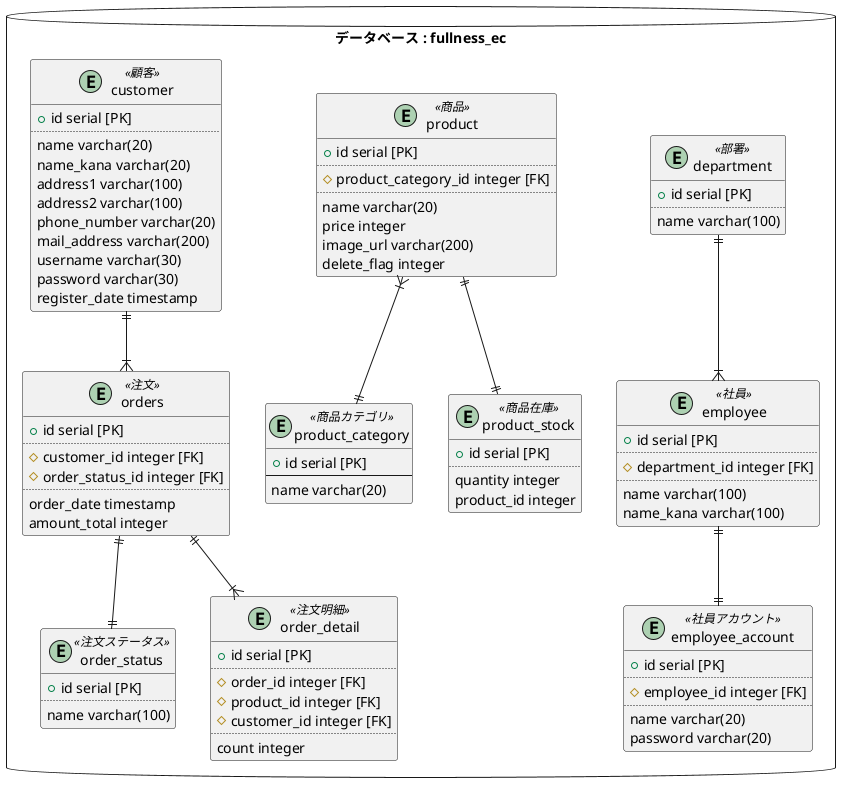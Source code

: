 @startuml

skinparam shadowing false

package "データベース : fullness_ec" as target_system <<Database>> {

    entity employee_account<<社員アカウント>> {
        + id serial [PK]
        ..
        # employee_id integer [FK]
        ..
        name varchar(20)
        password varchar(20)
    }

    entity employee<<社員>> {
        + id serial [PK]
        ..
        # department_id integer [FK]
        ..
        name varchar(100)
        name_kana varchar(100)
    }

    entity department<<部署>>{
        + id serial [PK]
        ..
        name varchar(100)
    }

    entity product_category<<商品カテゴリ>> {
        + id serial [PK]
        --
        name varchar(20)
    }

    entity product<<商品>> {
            + id serial [PK]
            ..
            # product_category_id integer [FK]
            ..
            name varchar(20)
            price integer
            image_url varchar(200)
            delete_flag integer
    }

    entity product_stock<<商品在庫>> {
        + id serial [PK]
        ..
        quantity integer
        product_id integer
    }

    entity order_status<<注文ステータス>> {
        + id serial [PK]
        ..
        name varchar(100)
    }

    entity customer<<顧客>> {
        + id serial [PK]
        ..
        name varchar(20)
        name_kana varchar(20)
        address1 varchar(100)
        address2 varchar(100)
        phone_number varchar(20)
        mail_address varchar(200)
        username varchar(30)
        password varchar(30)
        register_date timestamp
    }

    entity orders<<注文>> {
        + id serial [PK]
        ..
        # customer_id integer [FK]
        # order_status_id integer [FK]
        ..
        order_date timestamp
        amount_total integer
    }

    entity order_detail<<注文明細>> {
        + id serial [PK]
        ..
        # order_id integer [FK]
        # product_id integer [FK]
        # customer_id integer [FK]
        ..
        count integer
    }

department||--|{employee
orders ||--|{ order_detail
product ||--|| product_stock
employee ||--|| employee_account
product }|--|| product_category
customer ||--|{ orders
orders ||--|| order_status

@enduml